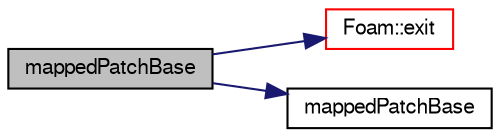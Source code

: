 digraph "mappedPatchBase"
{
  bgcolor="transparent";
  edge [fontname="FreeSans",fontsize="10",labelfontname="FreeSans",labelfontsize="10"];
  node [fontname="FreeSans",fontsize="10",shape=record];
  rankdir="LR";
  Node358 [label="mappedPatchBase",height=0.2,width=0.4,color="black", fillcolor="grey75", style="filled", fontcolor="black"];
  Node358 -> Node359 [color="midnightblue",fontsize="10",style="solid",fontname="FreeSans"];
  Node359 [label="Foam::exit",height=0.2,width=0.4,color="red",URL="$a21124.html#a06ca7250d8e89caf05243ec094843642"];
  Node358 -> Node406 [color="midnightblue",fontsize="10",style="solid",fontname="FreeSans"];
  Node406 [label="mappedPatchBase",height=0.2,width=0.4,color="black",URL="$a25094.html#a8fdc6791ed0f6f94533ac247a4d13235",tooltip="Construct from patch. "];
}
